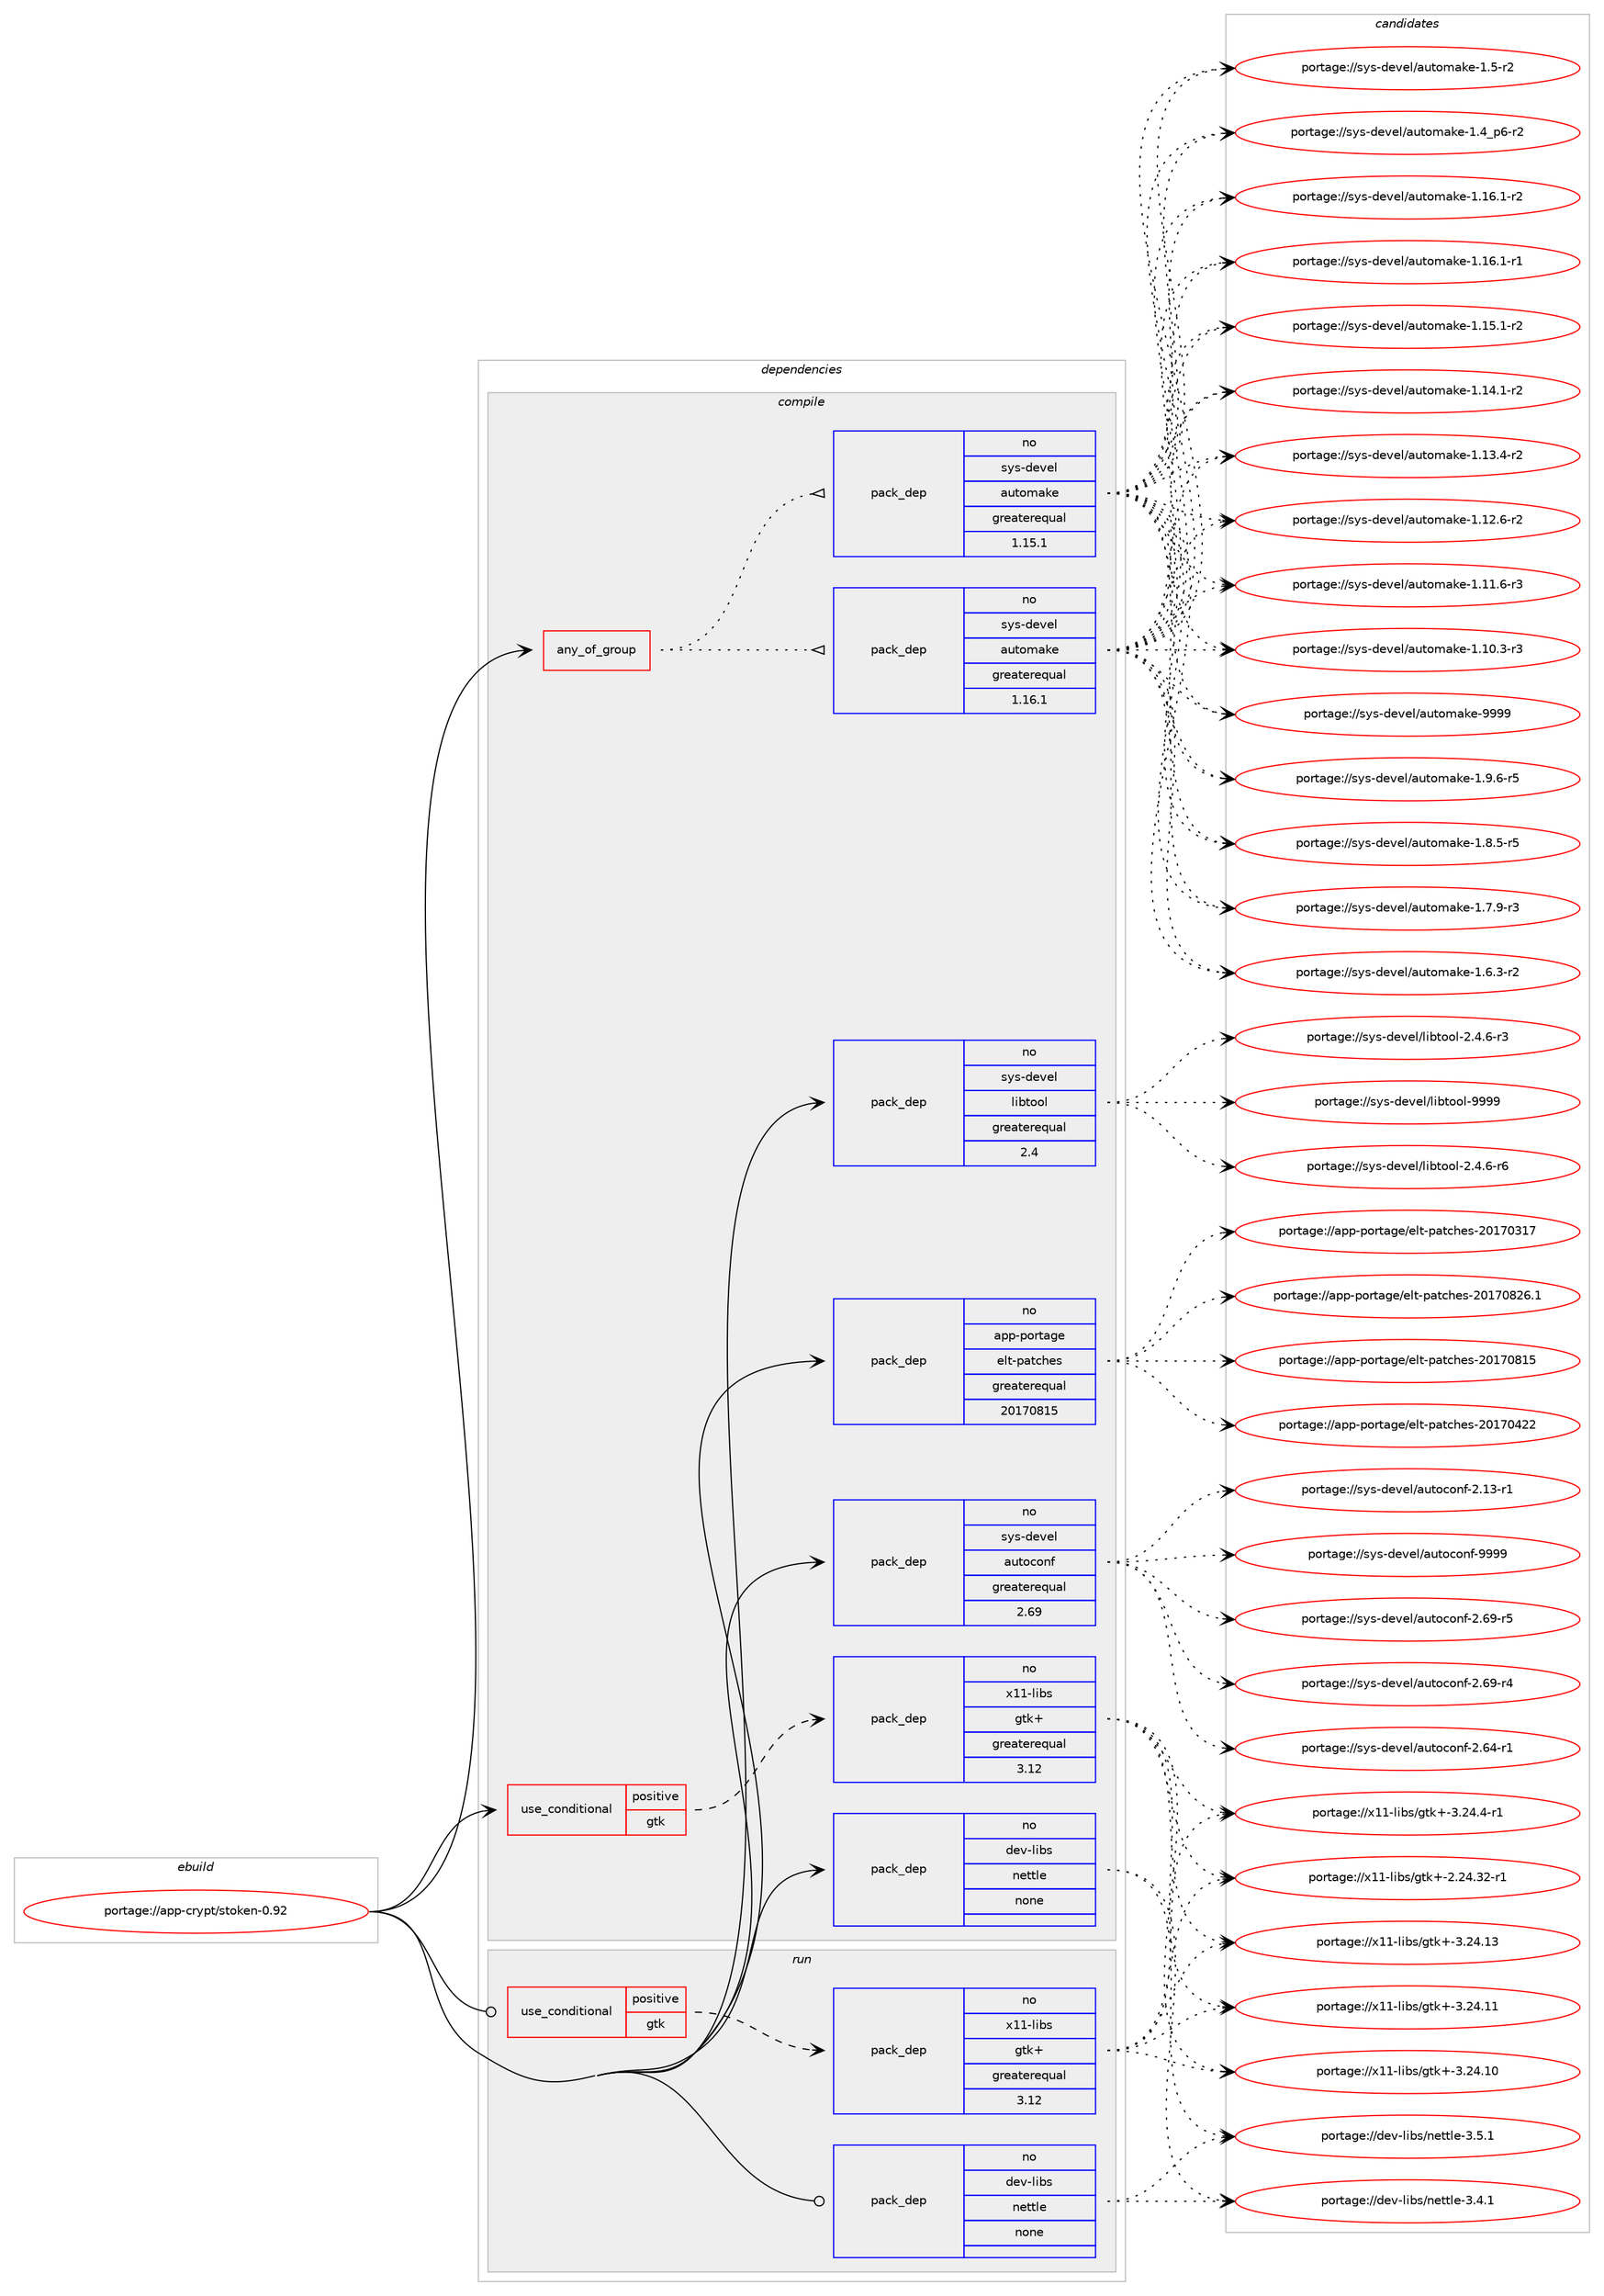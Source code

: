 digraph prolog {

# *************
# Graph options
# *************

newrank=true;
concentrate=true;
compound=true;
graph [rankdir=LR,fontname=Helvetica,fontsize=10,ranksep=1.5];#, ranksep=2.5, nodesep=0.2];
edge  [arrowhead=vee];
node  [fontname=Helvetica,fontsize=10];

# **********
# The ebuild
# **********

subgraph cluster_leftcol {
color=gray;
label=<<i>ebuild</i>>;
id [label="portage://app-crypt/stoken-0.92", color=red, width=4, href="../app-crypt/stoken-0.92.svg"];
}

# ****************
# The dependencies
# ****************

subgraph cluster_midcol {
color=gray;
label=<<i>dependencies</i>>;
subgraph cluster_compile {
fillcolor="#eeeeee";
style=filled;
label=<<i>compile</i>>;
subgraph any8226 {
dependency641401 [label=<<TABLE BORDER="0" CELLBORDER="1" CELLSPACING="0" CELLPADDING="4"><TR><TD CELLPADDING="10">any_of_group</TD></TR></TABLE>>, shape=none, color=red];subgraph pack481760 {
dependency641402 [label=<<TABLE BORDER="0" CELLBORDER="1" CELLSPACING="0" CELLPADDING="4" WIDTH="220"><TR><TD ROWSPAN="6" CELLPADDING="30">pack_dep</TD></TR><TR><TD WIDTH="110">no</TD></TR><TR><TD>sys-devel</TD></TR><TR><TD>automake</TD></TR><TR><TD>greaterequal</TD></TR><TR><TD>1.16.1</TD></TR></TABLE>>, shape=none, color=blue];
}
dependency641401:e -> dependency641402:w [weight=20,style="dotted",arrowhead="oinv"];
subgraph pack481761 {
dependency641403 [label=<<TABLE BORDER="0" CELLBORDER="1" CELLSPACING="0" CELLPADDING="4" WIDTH="220"><TR><TD ROWSPAN="6" CELLPADDING="30">pack_dep</TD></TR><TR><TD WIDTH="110">no</TD></TR><TR><TD>sys-devel</TD></TR><TR><TD>automake</TD></TR><TR><TD>greaterequal</TD></TR><TR><TD>1.15.1</TD></TR></TABLE>>, shape=none, color=blue];
}
dependency641401:e -> dependency641403:w [weight=20,style="dotted",arrowhead="oinv"];
}
id:e -> dependency641401:w [weight=20,style="solid",arrowhead="vee"];
subgraph cond151124 {
dependency641404 [label=<<TABLE BORDER="0" CELLBORDER="1" CELLSPACING="0" CELLPADDING="4"><TR><TD ROWSPAN="3" CELLPADDING="10">use_conditional</TD></TR><TR><TD>positive</TD></TR><TR><TD>gtk</TD></TR></TABLE>>, shape=none, color=red];
subgraph pack481762 {
dependency641405 [label=<<TABLE BORDER="0" CELLBORDER="1" CELLSPACING="0" CELLPADDING="4" WIDTH="220"><TR><TD ROWSPAN="6" CELLPADDING="30">pack_dep</TD></TR><TR><TD WIDTH="110">no</TD></TR><TR><TD>x11-libs</TD></TR><TR><TD>gtk+</TD></TR><TR><TD>greaterequal</TD></TR><TR><TD>3.12</TD></TR></TABLE>>, shape=none, color=blue];
}
dependency641404:e -> dependency641405:w [weight=20,style="dashed",arrowhead="vee"];
}
id:e -> dependency641404:w [weight=20,style="solid",arrowhead="vee"];
subgraph pack481763 {
dependency641406 [label=<<TABLE BORDER="0" CELLBORDER="1" CELLSPACING="0" CELLPADDING="4" WIDTH="220"><TR><TD ROWSPAN="6" CELLPADDING="30">pack_dep</TD></TR><TR><TD WIDTH="110">no</TD></TR><TR><TD>app-portage</TD></TR><TR><TD>elt-patches</TD></TR><TR><TD>greaterequal</TD></TR><TR><TD>20170815</TD></TR></TABLE>>, shape=none, color=blue];
}
id:e -> dependency641406:w [weight=20,style="solid",arrowhead="vee"];
subgraph pack481764 {
dependency641407 [label=<<TABLE BORDER="0" CELLBORDER="1" CELLSPACING="0" CELLPADDING="4" WIDTH="220"><TR><TD ROWSPAN="6" CELLPADDING="30">pack_dep</TD></TR><TR><TD WIDTH="110">no</TD></TR><TR><TD>dev-libs</TD></TR><TR><TD>nettle</TD></TR><TR><TD>none</TD></TR><TR><TD></TD></TR></TABLE>>, shape=none, color=blue];
}
id:e -> dependency641407:w [weight=20,style="solid",arrowhead="vee"];
subgraph pack481765 {
dependency641408 [label=<<TABLE BORDER="0" CELLBORDER="1" CELLSPACING="0" CELLPADDING="4" WIDTH="220"><TR><TD ROWSPAN="6" CELLPADDING="30">pack_dep</TD></TR><TR><TD WIDTH="110">no</TD></TR><TR><TD>sys-devel</TD></TR><TR><TD>autoconf</TD></TR><TR><TD>greaterequal</TD></TR><TR><TD>2.69</TD></TR></TABLE>>, shape=none, color=blue];
}
id:e -> dependency641408:w [weight=20,style="solid",arrowhead="vee"];
subgraph pack481766 {
dependency641409 [label=<<TABLE BORDER="0" CELLBORDER="1" CELLSPACING="0" CELLPADDING="4" WIDTH="220"><TR><TD ROWSPAN="6" CELLPADDING="30">pack_dep</TD></TR><TR><TD WIDTH="110">no</TD></TR><TR><TD>sys-devel</TD></TR><TR><TD>libtool</TD></TR><TR><TD>greaterequal</TD></TR><TR><TD>2.4</TD></TR></TABLE>>, shape=none, color=blue];
}
id:e -> dependency641409:w [weight=20,style="solid",arrowhead="vee"];
}
subgraph cluster_compileandrun {
fillcolor="#eeeeee";
style=filled;
label=<<i>compile and run</i>>;
}
subgraph cluster_run {
fillcolor="#eeeeee";
style=filled;
label=<<i>run</i>>;
subgraph cond151125 {
dependency641410 [label=<<TABLE BORDER="0" CELLBORDER="1" CELLSPACING="0" CELLPADDING="4"><TR><TD ROWSPAN="3" CELLPADDING="10">use_conditional</TD></TR><TR><TD>positive</TD></TR><TR><TD>gtk</TD></TR></TABLE>>, shape=none, color=red];
subgraph pack481767 {
dependency641411 [label=<<TABLE BORDER="0" CELLBORDER="1" CELLSPACING="0" CELLPADDING="4" WIDTH="220"><TR><TD ROWSPAN="6" CELLPADDING="30">pack_dep</TD></TR><TR><TD WIDTH="110">no</TD></TR><TR><TD>x11-libs</TD></TR><TR><TD>gtk+</TD></TR><TR><TD>greaterequal</TD></TR><TR><TD>3.12</TD></TR></TABLE>>, shape=none, color=blue];
}
dependency641410:e -> dependency641411:w [weight=20,style="dashed",arrowhead="vee"];
}
id:e -> dependency641410:w [weight=20,style="solid",arrowhead="odot"];
subgraph pack481768 {
dependency641412 [label=<<TABLE BORDER="0" CELLBORDER="1" CELLSPACING="0" CELLPADDING="4" WIDTH="220"><TR><TD ROWSPAN="6" CELLPADDING="30">pack_dep</TD></TR><TR><TD WIDTH="110">no</TD></TR><TR><TD>dev-libs</TD></TR><TR><TD>nettle</TD></TR><TR><TD>none</TD></TR><TR><TD></TD></TR></TABLE>>, shape=none, color=blue];
}
id:e -> dependency641412:w [weight=20,style="solid",arrowhead="odot"];
}
}

# **************
# The candidates
# **************

subgraph cluster_choices {
rank=same;
color=gray;
label=<<i>candidates</i>>;

subgraph choice481760 {
color=black;
nodesep=1;
choice115121115451001011181011084797117116111109971071014557575757 [label="portage://sys-devel/automake-9999", color=red, width=4,href="../sys-devel/automake-9999.svg"];
choice115121115451001011181011084797117116111109971071014549465746544511453 [label="portage://sys-devel/automake-1.9.6-r5", color=red, width=4,href="../sys-devel/automake-1.9.6-r5.svg"];
choice115121115451001011181011084797117116111109971071014549465646534511453 [label="portage://sys-devel/automake-1.8.5-r5", color=red, width=4,href="../sys-devel/automake-1.8.5-r5.svg"];
choice115121115451001011181011084797117116111109971071014549465546574511451 [label="portage://sys-devel/automake-1.7.9-r3", color=red, width=4,href="../sys-devel/automake-1.7.9-r3.svg"];
choice115121115451001011181011084797117116111109971071014549465446514511450 [label="portage://sys-devel/automake-1.6.3-r2", color=red, width=4,href="../sys-devel/automake-1.6.3-r2.svg"];
choice11512111545100101118101108479711711611110997107101454946534511450 [label="portage://sys-devel/automake-1.5-r2", color=red, width=4,href="../sys-devel/automake-1.5-r2.svg"];
choice115121115451001011181011084797117116111109971071014549465295112544511450 [label="portage://sys-devel/automake-1.4_p6-r2", color=red, width=4,href="../sys-devel/automake-1.4_p6-r2.svg"];
choice11512111545100101118101108479711711611110997107101454946495446494511450 [label="portage://sys-devel/automake-1.16.1-r2", color=red, width=4,href="../sys-devel/automake-1.16.1-r2.svg"];
choice11512111545100101118101108479711711611110997107101454946495446494511449 [label="portage://sys-devel/automake-1.16.1-r1", color=red, width=4,href="../sys-devel/automake-1.16.1-r1.svg"];
choice11512111545100101118101108479711711611110997107101454946495346494511450 [label="portage://sys-devel/automake-1.15.1-r2", color=red, width=4,href="../sys-devel/automake-1.15.1-r2.svg"];
choice11512111545100101118101108479711711611110997107101454946495246494511450 [label="portage://sys-devel/automake-1.14.1-r2", color=red, width=4,href="../sys-devel/automake-1.14.1-r2.svg"];
choice11512111545100101118101108479711711611110997107101454946495146524511450 [label="portage://sys-devel/automake-1.13.4-r2", color=red, width=4,href="../sys-devel/automake-1.13.4-r2.svg"];
choice11512111545100101118101108479711711611110997107101454946495046544511450 [label="portage://sys-devel/automake-1.12.6-r2", color=red, width=4,href="../sys-devel/automake-1.12.6-r2.svg"];
choice11512111545100101118101108479711711611110997107101454946494946544511451 [label="portage://sys-devel/automake-1.11.6-r3", color=red, width=4,href="../sys-devel/automake-1.11.6-r3.svg"];
choice11512111545100101118101108479711711611110997107101454946494846514511451 [label="portage://sys-devel/automake-1.10.3-r3", color=red, width=4,href="../sys-devel/automake-1.10.3-r3.svg"];
dependency641402:e -> choice115121115451001011181011084797117116111109971071014557575757:w [style=dotted,weight="100"];
dependency641402:e -> choice115121115451001011181011084797117116111109971071014549465746544511453:w [style=dotted,weight="100"];
dependency641402:e -> choice115121115451001011181011084797117116111109971071014549465646534511453:w [style=dotted,weight="100"];
dependency641402:e -> choice115121115451001011181011084797117116111109971071014549465546574511451:w [style=dotted,weight="100"];
dependency641402:e -> choice115121115451001011181011084797117116111109971071014549465446514511450:w [style=dotted,weight="100"];
dependency641402:e -> choice11512111545100101118101108479711711611110997107101454946534511450:w [style=dotted,weight="100"];
dependency641402:e -> choice115121115451001011181011084797117116111109971071014549465295112544511450:w [style=dotted,weight="100"];
dependency641402:e -> choice11512111545100101118101108479711711611110997107101454946495446494511450:w [style=dotted,weight="100"];
dependency641402:e -> choice11512111545100101118101108479711711611110997107101454946495446494511449:w [style=dotted,weight="100"];
dependency641402:e -> choice11512111545100101118101108479711711611110997107101454946495346494511450:w [style=dotted,weight="100"];
dependency641402:e -> choice11512111545100101118101108479711711611110997107101454946495246494511450:w [style=dotted,weight="100"];
dependency641402:e -> choice11512111545100101118101108479711711611110997107101454946495146524511450:w [style=dotted,weight="100"];
dependency641402:e -> choice11512111545100101118101108479711711611110997107101454946495046544511450:w [style=dotted,weight="100"];
dependency641402:e -> choice11512111545100101118101108479711711611110997107101454946494946544511451:w [style=dotted,weight="100"];
dependency641402:e -> choice11512111545100101118101108479711711611110997107101454946494846514511451:w [style=dotted,weight="100"];
}
subgraph choice481761 {
color=black;
nodesep=1;
choice115121115451001011181011084797117116111109971071014557575757 [label="portage://sys-devel/automake-9999", color=red, width=4,href="../sys-devel/automake-9999.svg"];
choice115121115451001011181011084797117116111109971071014549465746544511453 [label="portage://sys-devel/automake-1.9.6-r5", color=red, width=4,href="../sys-devel/automake-1.9.6-r5.svg"];
choice115121115451001011181011084797117116111109971071014549465646534511453 [label="portage://sys-devel/automake-1.8.5-r5", color=red, width=4,href="../sys-devel/automake-1.8.5-r5.svg"];
choice115121115451001011181011084797117116111109971071014549465546574511451 [label="portage://sys-devel/automake-1.7.9-r3", color=red, width=4,href="../sys-devel/automake-1.7.9-r3.svg"];
choice115121115451001011181011084797117116111109971071014549465446514511450 [label="portage://sys-devel/automake-1.6.3-r2", color=red, width=4,href="../sys-devel/automake-1.6.3-r2.svg"];
choice11512111545100101118101108479711711611110997107101454946534511450 [label="portage://sys-devel/automake-1.5-r2", color=red, width=4,href="../sys-devel/automake-1.5-r2.svg"];
choice115121115451001011181011084797117116111109971071014549465295112544511450 [label="portage://sys-devel/automake-1.4_p6-r2", color=red, width=4,href="../sys-devel/automake-1.4_p6-r2.svg"];
choice11512111545100101118101108479711711611110997107101454946495446494511450 [label="portage://sys-devel/automake-1.16.1-r2", color=red, width=4,href="../sys-devel/automake-1.16.1-r2.svg"];
choice11512111545100101118101108479711711611110997107101454946495446494511449 [label="portage://sys-devel/automake-1.16.1-r1", color=red, width=4,href="../sys-devel/automake-1.16.1-r1.svg"];
choice11512111545100101118101108479711711611110997107101454946495346494511450 [label="portage://sys-devel/automake-1.15.1-r2", color=red, width=4,href="../sys-devel/automake-1.15.1-r2.svg"];
choice11512111545100101118101108479711711611110997107101454946495246494511450 [label="portage://sys-devel/automake-1.14.1-r2", color=red, width=4,href="../sys-devel/automake-1.14.1-r2.svg"];
choice11512111545100101118101108479711711611110997107101454946495146524511450 [label="portage://sys-devel/automake-1.13.4-r2", color=red, width=4,href="../sys-devel/automake-1.13.4-r2.svg"];
choice11512111545100101118101108479711711611110997107101454946495046544511450 [label="portage://sys-devel/automake-1.12.6-r2", color=red, width=4,href="../sys-devel/automake-1.12.6-r2.svg"];
choice11512111545100101118101108479711711611110997107101454946494946544511451 [label="portage://sys-devel/automake-1.11.6-r3", color=red, width=4,href="../sys-devel/automake-1.11.6-r3.svg"];
choice11512111545100101118101108479711711611110997107101454946494846514511451 [label="portage://sys-devel/automake-1.10.3-r3", color=red, width=4,href="../sys-devel/automake-1.10.3-r3.svg"];
dependency641403:e -> choice115121115451001011181011084797117116111109971071014557575757:w [style=dotted,weight="100"];
dependency641403:e -> choice115121115451001011181011084797117116111109971071014549465746544511453:w [style=dotted,weight="100"];
dependency641403:e -> choice115121115451001011181011084797117116111109971071014549465646534511453:w [style=dotted,weight="100"];
dependency641403:e -> choice115121115451001011181011084797117116111109971071014549465546574511451:w [style=dotted,weight="100"];
dependency641403:e -> choice115121115451001011181011084797117116111109971071014549465446514511450:w [style=dotted,weight="100"];
dependency641403:e -> choice11512111545100101118101108479711711611110997107101454946534511450:w [style=dotted,weight="100"];
dependency641403:e -> choice115121115451001011181011084797117116111109971071014549465295112544511450:w [style=dotted,weight="100"];
dependency641403:e -> choice11512111545100101118101108479711711611110997107101454946495446494511450:w [style=dotted,weight="100"];
dependency641403:e -> choice11512111545100101118101108479711711611110997107101454946495446494511449:w [style=dotted,weight="100"];
dependency641403:e -> choice11512111545100101118101108479711711611110997107101454946495346494511450:w [style=dotted,weight="100"];
dependency641403:e -> choice11512111545100101118101108479711711611110997107101454946495246494511450:w [style=dotted,weight="100"];
dependency641403:e -> choice11512111545100101118101108479711711611110997107101454946495146524511450:w [style=dotted,weight="100"];
dependency641403:e -> choice11512111545100101118101108479711711611110997107101454946495046544511450:w [style=dotted,weight="100"];
dependency641403:e -> choice11512111545100101118101108479711711611110997107101454946494946544511451:w [style=dotted,weight="100"];
dependency641403:e -> choice11512111545100101118101108479711711611110997107101454946494846514511451:w [style=dotted,weight="100"];
}
subgraph choice481762 {
color=black;
nodesep=1;
choice120494945108105981154710311610743455146505246524511449 [label="portage://x11-libs/gtk+-3.24.4-r1", color=red, width=4,href="../x11-libs/gtk+-3.24.4-r1.svg"];
choice1204949451081059811547103116107434551465052464951 [label="portage://x11-libs/gtk+-3.24.13", color=red, width=4,href="../x11-libs/gtk+-3.24.13.svg"];
choice1204949451081059811547103116107434551465052464949 [label="portage://x11-libs/gtk+-3.24.11", color=red, width=4,href="../x11-libs/gtk+-3.24.11.svg"];
choice1204949451081059811547103116107434551465052464948 [label="portage://x11-libs/gtk+-3.24.10", color=red, width=4,href="../x11-libs/gtk+-3.24.10.svg"];
choice12049494510810598115471031161074345504650524651504511449 [label="portage://x11-libs/gtk+-2.24.32-r1", color=red, width=4,href="../x11-libs/gtk+-2.24.32-r1.svg"];
dependency641405:e -> choice120494945108105981154710311610743455146505246524511449:w [style=dotted,weight="100"];
dependency641405:e -> choice1204949451081059811547103116107434551465052464951:w [style=dotted,weight="100"];
dependency641405:e -> choice1204949451081059811547103116107434551465052464949:w [style=dotted,weight="100"];
dependency641405:e -> choice1204949451081059811547103116107434551465052464948:w [style=dotted,weight="100"];
dependency641405:e -> choice12049494510810598115471031161074345504650524651504511449:w [style=dotted,weight="100"];
}
subgraph choice481763 {
color=black;
nodesep=1;
choice971121124511211111411697103101471011081164511297116991041011154550484955485650544649 [label="portage://app-portage/elt-patches-20170826.1", color=red, width=4,href="../app-portage/elt-patches-20170826.1.svg"];
choice97112112451121111141169710310147101108116451129711699104101115455048495548564953 [label="portage://app-portage/elt-patches-20170815", color=red, width=4,href="../app-portage/elt-patches-20170815.svg"];
choice97112112451121111141169710310147101108116451129711699104101115455048495548525050 [label="portage://app-portage/elt-patches-20170422", color=red, width=4,href="../app-portage/elt-patches-20170422.svg"];
choice97112112451121111141169710310147101108116451129711699104101115455048495548514955 [label="portage://app-portage/elt-patches-20170317", color=red, width=4,href="../app-portage/elt-patches-20170317.svg"];
dependency641406:e -> choice971121124511211111411697103101471011081164511297116991041011154550484955485650544649:w [style=dotted,weight="100"];
dependency641406:e -> choice97112112451121111141169710310147101108116451129711699104101115455048495548564953:w [style=dotted,weight="100"];
dependency641406:e -> choice97112112451121111141169710310147101108116451129711699104101115455048495548525050:w [style=dotted,weight="100"];
dependency641406:e -> choice97112112451121111141169710310147101108116451129711699104101115455048495548514955:w [style=dotted,weight="100"];
}
subgraph choice481764 {
color=black;
nodesep=1;
choice100101118451081059811547110101116116108101455146534649 [label="portage://dev-libs/nettle-3.5.1", color=red, width=4,href="../dev-libs/nettle-3.5.1.svg"];
choice100101118451081059811547110101116116108101455146524649 [label="portage://dev-libs/nettle-3.4.1", color=red, width=4,href="../dev-libs/nettle-3.4.1.svg"];
dependency641407:e -> choice100101118451081059811547110101116116108101455146534649:w [style=dotted,weight="100"];
dependency641407:e -> choice100101118451081059811547110101116116108101455146524649:w [style=dotted,weight="100"];
}
subgraph choice481765 {
color=black;
nodesep=1;
choice115121115451001011181011084797117116111991111101024557575757 [label="portage://sys-devel/autoconf-9999", color=red, width=4,href="../sys-devel/autoconf-9999.svg"];
choice1151211154510010111810110847971171161119911111010245504654574511453 [label="portage://sys-devel/autoconf-2.69-r5", color=red, width=4,href="../sys-devel/autoconf-2.69-r5.svg"];
choice1151211154510010111810110847971171161119911111010245504654574511452 [label="portage://sys-devel/autoconf-2.69-r4", color=red, width=4,href="../sys-devel/autoconf-2.69-r4.svg"];
choice1151211154510010111810110847971171161119911111010245504654524511449 [label="portage://sys-devel/autoconf-2.64-r1", color=red, width=4,href="../sys-devel/autoconf-2.64-r1.svg"];
choice1151211154510010111810110847971171161119911111010245504649514511449 [label="portage://sys-devel/autoconf-2.13-r1", color=red, width=4,href="../sys-devel/autoconf-2.13-r1.svg"];
dependency641408:e -> choice115121115451001011181011084797117116111991111101024557575757:w [style=dotted,weight="100"];
dependency641408:e -> choice1151211154510010111810110847971171161119911111010245504654574511453:w [style=dotted,weight="100"];
dependency641408:e -> choice1151211154510010111810110847971171161119911111010245504654574511452:w [style=dotted,weight="100"];
dependency641408:e -> choice1151211154510010111810110847971171161119911111010245504654524511449:w [style=dotted,weight="100"];
dependency641408:e -> choice1151211154510010111810110847971171161119911111010245504649514511449:w [style=dotted,weight="100"];
}
subgraph choice481766 {
color=black;
nodesep=1;
choice1151211154510010111810110847108105981161111111084557575757 [label="portage://sys-devel/libtool-9999", color=red, width=4,href="../sys-devel/libtool-9999.svg"];
choice1151211154510010111810110847108105981161111111084550465246544511454 [label="portage://sys-devel/libtool-2.4.6-r6", color=red, width=4,href="../sys-devel/libtool-2.4.6-r6.svg"];
choice1151211154510010111810110847108105981161111111084550465246544511451 [label="portage://sys-devel/libtool-2.4.6-r3", color=red, width=4,href="../sys-devel/libtool-2.4.6-r3.svg"];
dependency641409:e -> choice1151211154510010111810110847108105981161111111084557575757:w [style=dotted,weight="100"];
dependency641409:e -> choice1151211154510010111810110847108105981161111111084550465246544511454:w [style=dotted,weight="100"];
dependency641409:e -> choice1151211154510010111810110847108105981161111111084550465246544511451:w [style=dotted,weight="100"];
}
subgraph choice481767 {
color=black;
nodesep=1;
choice120494945108105981154710311610743455146505246524511449 [label="portage://x11-libs/gtk+-3.24.4-r1", color=red, width=4,href="../x11-libs/gtk+-3.24.4-r1.svg"];
choice1204949451081059811547103116107434551465052464951 [label="portage://x11-libs/gtk+-3.24.13", color=red, width=4,href="../x11-libs/gtk+-3.24.13.svg"];
choice1204949451081059811547103116107434551465052464949 [label="portage://x11-libs/gtk+-3.24.11", color=red, width=4,href="../x11-libs/gtk+-3.24.11.svg"];
choice1204949451081059811547103116107434551465052464948 [label="portage://x11-libs/gtk+-3.24.10", color=red, width=4,href="../x11-libs/gtk+-3.24.10.svg"];
choice12049494510810598115471031161074345504650524651504511449 [label="portage://x11-libs/gtk+-2.24.32-r1", color=red, width=4,href="../x11-libs/gtk+-2.24.32-r1.svg"];
dependency641411:e -> choice120494945108105981154710311610743455146505246524511449:w [style=dotted,weight="100"];
dependency641411:e -> choice1204949451081059811547103116107434551465052464951:w [style=dotted,weight="100"];
dependency641411:e -> choice1204949451081059811547103116107434551465052464949:w [style=dotted,weight="100"];
dependency641411:e -> choice1204949451081059811547103116107434551465052464948:w [style=dotted,weight="100"];
dependency641411:e -> choice12049494510810598115471031161074345504650524651504511449:w [style=dotted,weight="100"];
}
subgraph choice481768 {
color=black;
nodesep=1;
choice100101118451081059811547110101116116108101455146534649 [label="portage://dev-libs/nettle-3.5.1", color=red, width=4,href="../dev-libs/nettle-3.5.1.svg"];
choice100101118451081059811547110101116116108101455146524649 [label="portage://dev-libs/nettle-3.4.1", color=red, width=4,href="../dev-libs/nettle-3.4.1.svg"];
dependency641412:e -> choice100101118451081059811547110101116116108101455146534649:w [style=dotted,weight="100"];
dependency641412:e -> choice100101118451081059811547110101116116108101455146524649:w [style=dotted,weight="100"];
}
}

}
